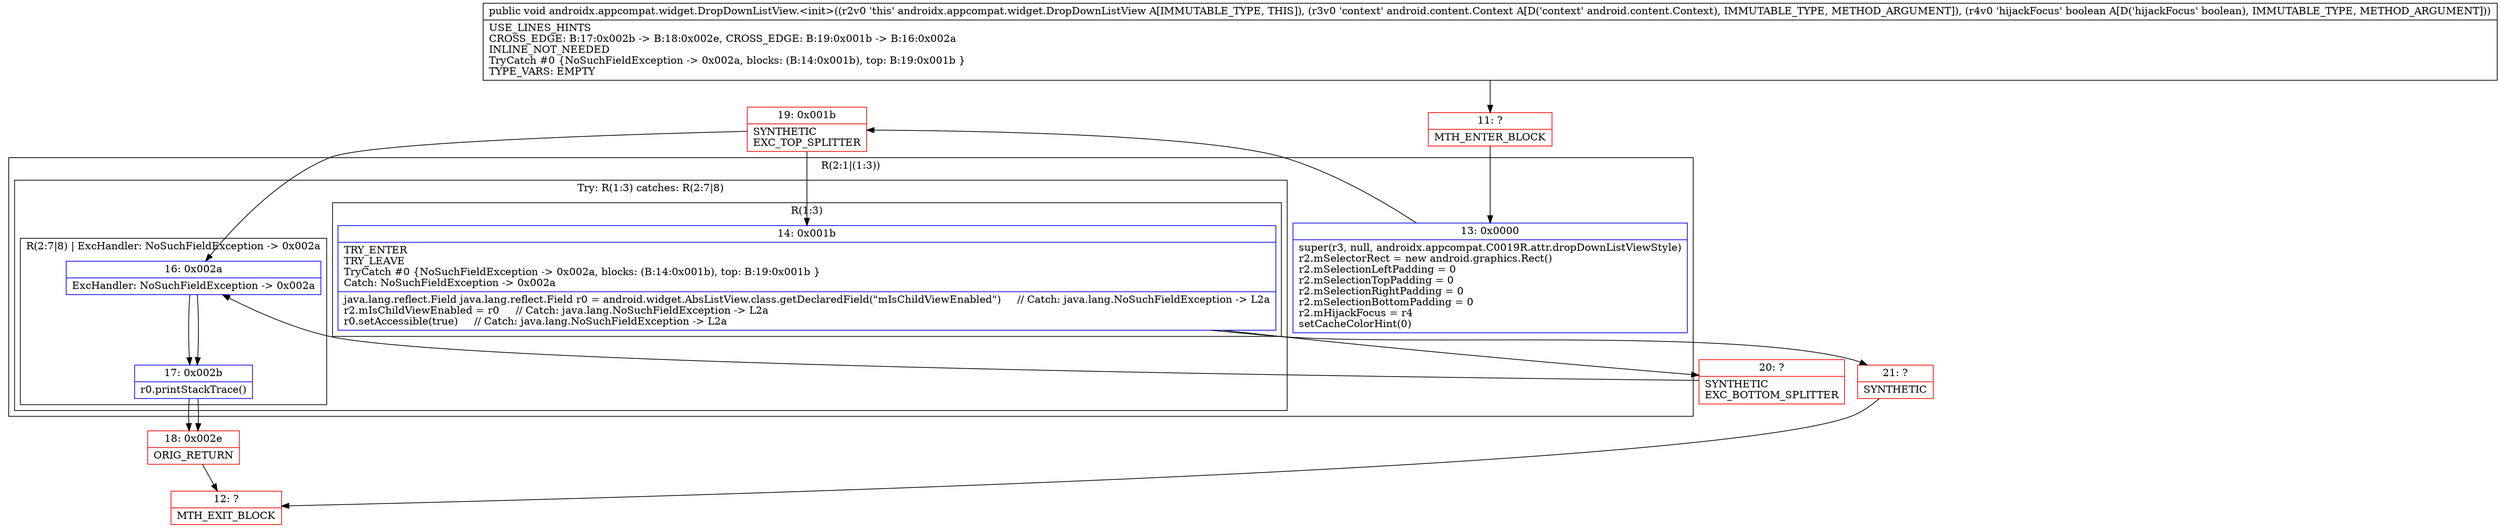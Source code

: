 digraph "CFG forandroidx.appcompat.widget.DropDownListView.\<init\>(Landroid\/content\/Context;Z)V" {
subgraph cluster_Region_1798851101 {
label = "R(2:1|(1:3))";
node [shape=record,color=blue];
Node_13 [shape=record,label="{13\:\ 0x0000|super(r3, null, androidx.appcompat.C0019R.attr.dropDownListViewStyle)\lr2.mSelectorRect = new android.graphics.Rect()\lr2.mSelectionLeftPadding = 0\lr2.mSelectionTopPadding = 0\lr2.mSelectionRightPadding = 0\lr2.mSelectionBottomPadding = 0\lr2.mHijackFocus = r4\lsetCacheColorHint(0)\l}"];
subgraph cluster_TryCatchRegion_1360759070 {
label = "Try: R(1:3) catches: R(2:7|8)";
node [shape=record,color=blue];
subgraph cluster_Region_1724963231 {
label = "R(1:3)";
node [shape=record,color=blue];
Node_14 [shape=record,label="{14\:\ 0x001b|TRY_ENTER\lTRY_LEAVE\lTryCatch #0 \{NoSuchFieldException \-\> 0x002a, blocks: (B:14:0x001b), top: B:19:0x001b \}\lCatch: NoSuchFieldException \-\> 0x002a\l|java.lang.reflect.Field java.lang.reflect.Field r0 = android.widget.AbsListView.class.getDeclaredField(\"mIsChildViewEnabled\")     \/\/ Catch: java.lang.NoSuchFieldException \-\> L2a\lr2.mIsChildViewEnabled = r0     \/\/ Catch: java.lang.NoSuchFieldException \-\> L2a\lr0.setAccessible(true)     \/\/ Catch: java.lang.NoSuchFieldException \-\> L2a\l}"];
}
subgraph cluster_Region_1258108261 {
label = "R(2:7|8) | ExcHandler: NoSuchFieldException \-\> 0x002a\l";
node [shape=record,color=blue];
Node_16 [shape=record,label="{16\:\ 0x002a|ExcHandler: NoSuchFieldException \-\> 0x002a\l}"];
Node_17 [shape=record,label="{17\:\ 0x002b|r0.printStackTrace()\l}"];
}
}
}
subgraph cluster_Region_1258108261 {
label = "R(2:7|8) | ExcHandler: NoSuchFieldException \-\> 0x002a\l";
node [shape=record,color=blue];
Node_16 [shape=record,label="{16\:\ 0x002a|ExcHandler: NoSuchFieldException \-\> 0x002a\l}"];
Node_17 [shape=record,label="{17\:\ 0x002b|r0.printStackTrace()\l}"];
}
Node_11 [shape=record,color=red,label="{11\:\ ?|MTH_ENTER_BLOCK\l}"];
Node_19 [shape=record,color=red,label="{19\:\ 0x001b|SYNTHETIC\lEXC_TOP_SPLITTER\l}"];
Node_20 [shape=record,color=red,label="{20\:\ ?|SYNTHETIC\lEXC_BOTTOM_SPLITTER\l}"];
Node_21 [shape=record,color=red,label="{21\:\ ?|SYNTHETIC\l}"];
Node_12 [shape=record,color=red,label="{12\:\ ?|MTH_EXIT_BLOCK\l}"];
Node_18 [shape=record,color=red,label="{18\:\ 0x002e|ORIG_RETURN\l}"];
MethodNode[shape=record,label="{public void androidx.appcompat.widget.DropDownListView.\<init\>((r2v0 'this' androidx.appcompat.widget.DropDownListView A[IMMUTABLE_TYPE, THIS]), (r3v0 'context' android.content.Context A[D('context' android.content.Context), IMMUTABLE_TYPE, METHOD_ARGUMENT]), (r4v0 'hijackFocus' boolean A[D('hijackFocus' boolean), IMMUTABLE_TYPE, METHOD_ARGUMENT]))  | USE_LINES_HINTS\lCROSS_EDGE: B:17:0x002b \-\> B:18:0x002e, CROSS_EDGE: B:19:0x001b \-\> B:16:0x002a\lINLINE_NOT_NEEDED\lTryCatch #0 \{NoSuchFieldException \-\> 0x002a, blocks: (B:14:0x001b), top: B:19:0x001b \}\lTYPE_VARS: EMPTY\l}"];
MethodNode -> Node_11;Node_13 -> Node_19;
Node_14 -> Node_20;
Node_14 -> Node_21;
Node_16 -> Node_17;
Node_17 -> Node_18;
Node_16 -> Node_17;
Node_17 -> Node_18;
Node_11 -> Node_13;
Node_19 -> Node_14;
Node_19 -> Node_16;
Node_20 -> Node_16;
Node_21 -> Node_12;
Node_18 -> Node_12;
}

